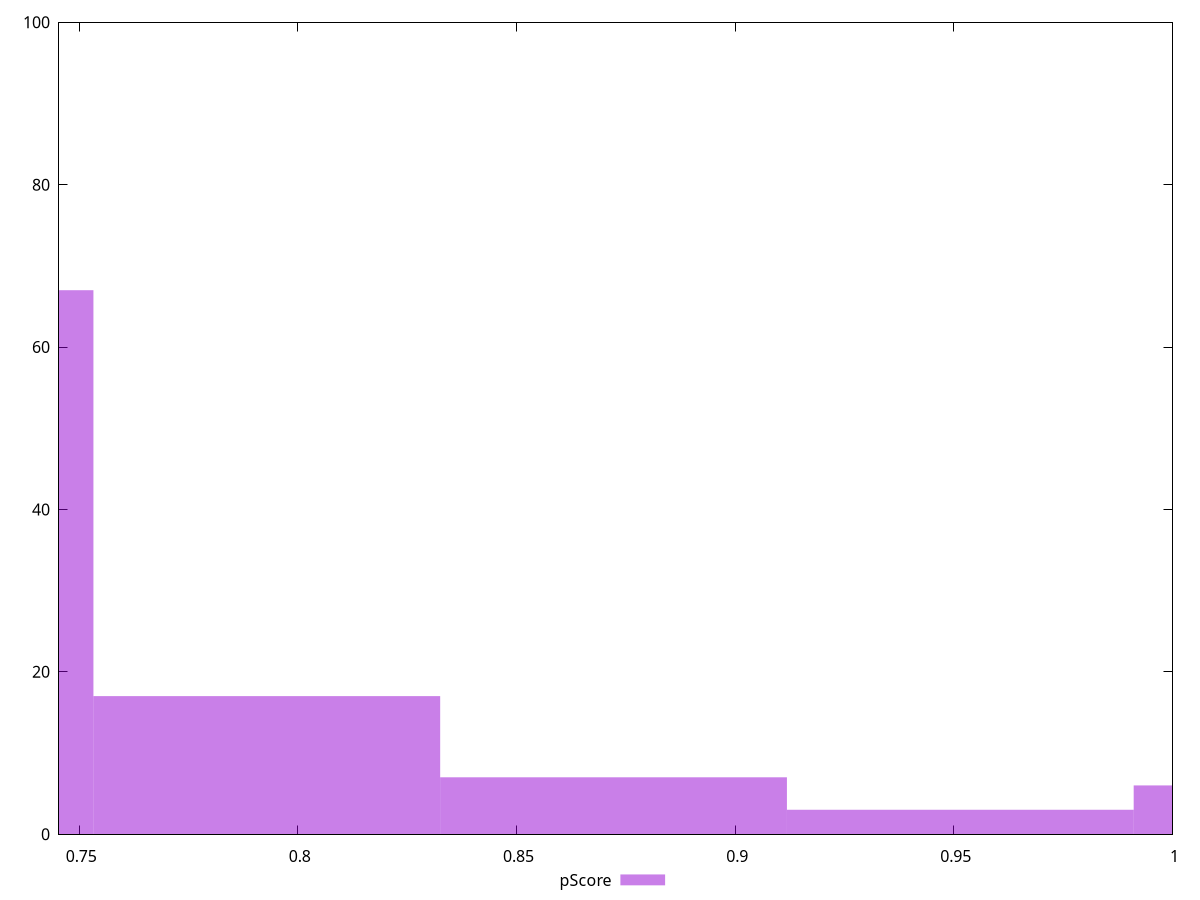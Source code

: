 reset

$pScore <<EOF
0.7136091504912704 67
1.030768772931835 6
0.7928990561014115 17
0.8721889617115527 7
0.9514788673216938 3
EOF

set key outside below
set boxwidth 0.07928990561014115
set xrange [0.7453822222222222:1]
set yrange [0:100]
set trange [0:100]
set style fill transparent solid 0.5 noborder
set terminal svg size 640, 490 enhanced background rgb 'white'
set output "reprap/uses-rel-preconnect/samples/pages+cached+noexternal+nomedia+nocss+nojs/pScore/histogram.svg"

plot $pScore title "pScore" with boxes

reset

